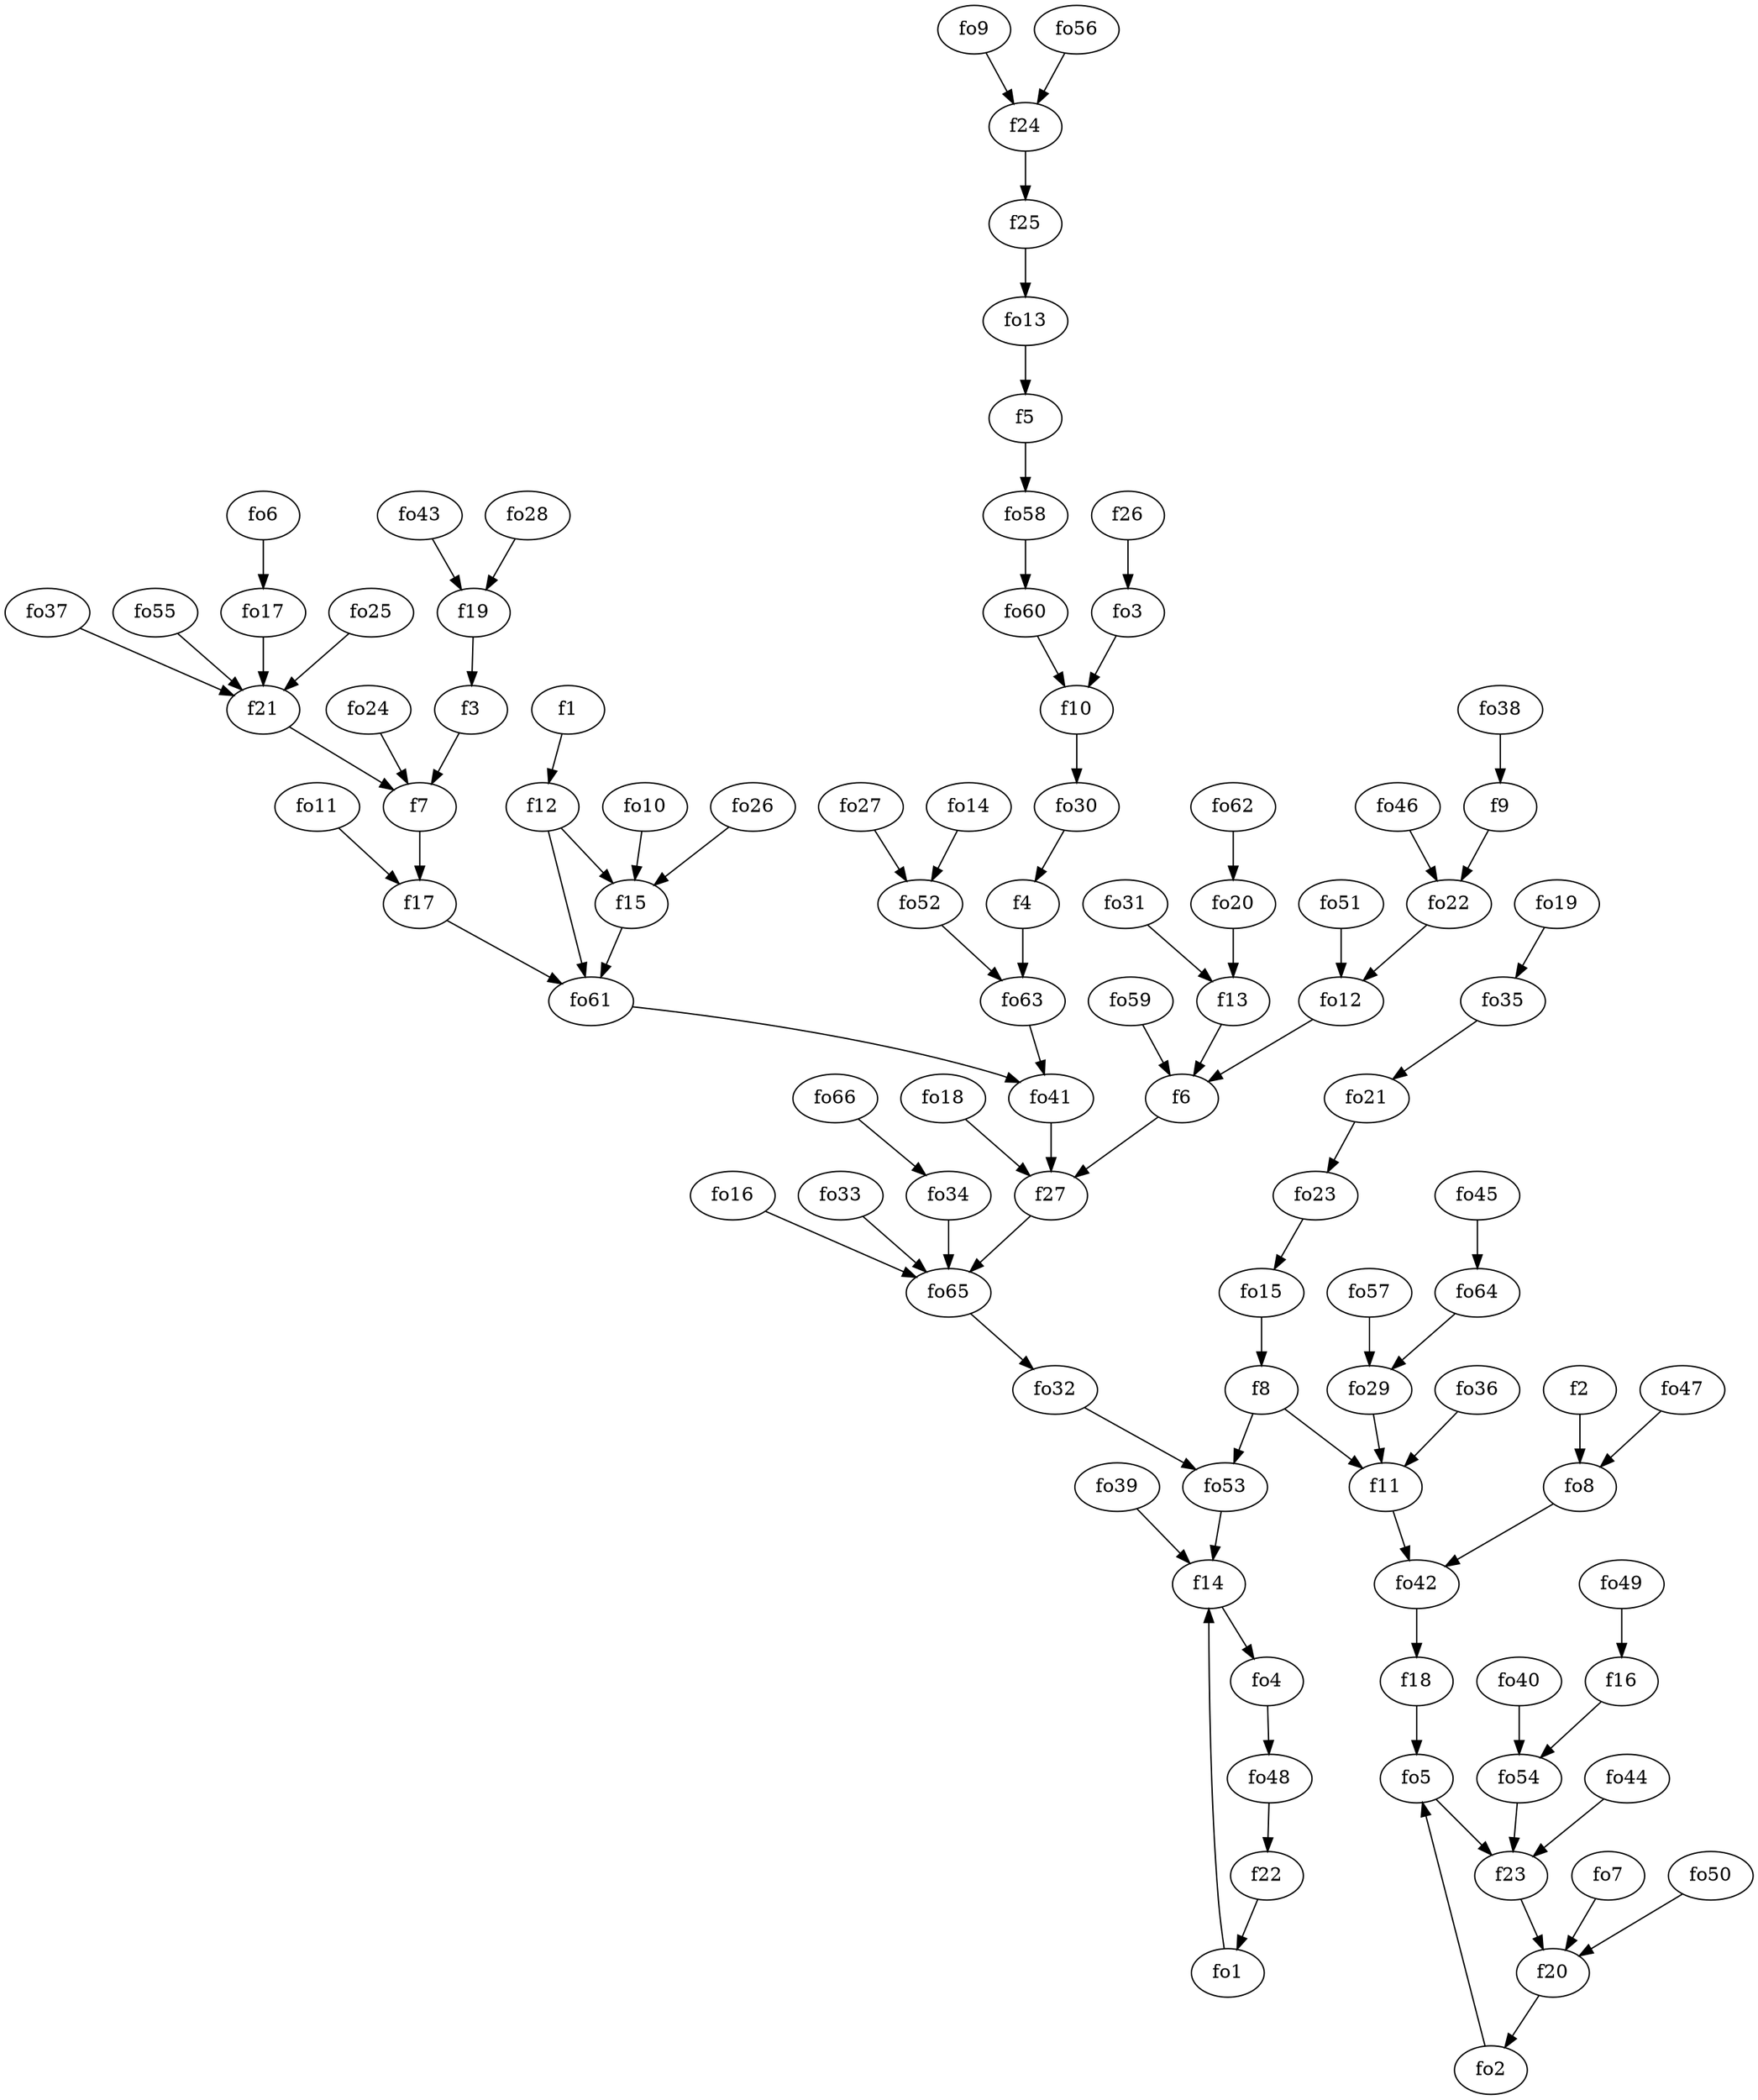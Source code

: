 strict digraph  {
f1;
f2;
f3;
f4;
f5;
f6;
f7;
f8;
f9;
f10;
f11;
f12;
f13;
f14;
f15;
f16;
f17;
f18;
f19;
f20;
f21;
f22;
f23;
f24;
f25;
f26;
f27;
fo1;
fo2;
fo3;
fo4;
fo5;
fo6;
fo7;
fo8;
fo9;
fo10;
fo11;
fo12;
fo13;
fo14;
fo15;
fo16;
fo17;
fo18;
fo19;
fo20;
fo21;
fo22;
fo23;
fo24;
fo25;
fo26;
fo27;
fo28;
fo29;
fo30;
fo31;
fo32;
fo33;
fo34;
fo35;
fo36;
fo37;
fo38;
fo39;
fo40;
fo41;
fo42;
fo43;
fo44;
fo45;
fo46;
fo47;
fo48;
fo49;
fo50;
fo51;
fo52;
fo53;
fo54;
fo55;
fo56;
fo57;
fo58;
fo59;
fo60;
fo61;
fo62;
fo63;
fo64;
fo65;
fo66;
f1 -> f12  [weight=2];
f2 -> fo8  [weight=2];
f3 -> f7  [weight=2];
f4 -> fo63  [weight=2];
f5 -> fo58  [weight=2];
f6 -> f27  [weight=2];
f7 -> f17  [weight=2];
f8 -> f11  [weight=2];
f8 -> fo53  [weight=2];
f9 -> fo22  [weight=2];
f10 -> fo30  [weight=2];
f11 -> fo42  [weight=2];
f12 -> fo61  [weight=2];
f12 -> f15  [weight=2];
f13 -> f6  [weight=2];
f14 -> fo4  [weight=2];
f15 -> fo61  [weight=2];
f16 -> fo54  [weight=2];
f17 -> fo61  [weight=2];
f18 -> fo5  [weight=2];
f19 -> f3  [weight=2];
f20 -> fo2  [weight=2];
f21 -> f7  [weight=2];
f22 -> fo1  [weight=2];
f23 -> f20  [weight=2];
f24 -> f25  [weight=2];
f25 -> fo13  [weight=2];
f26 -> fo3  [weight=2];
f27 -> fo65  [weight=2];
fo1 -> f14  [weight=2];
fo2 -> fo5  [weight=2];
fo3 -> f10  [weight=2];
fo4 -> fo48  [weight=2];
fo5 -> f23  [weight=2];
fo6 -> fo17  [weight=2];
fo7 -> f20  [weight=2];
fo8 -> fo42  [weight=2];
fo9 -> f24  [weight=2];
fo10 -> f15  [weight=2];
fo11 -> f17  [weight=2];
fo12 -> f6  [weight=2];
fo13 -> f5  [weight=2];
fo14 -> fo52  [weight=2];
fo15 -> f8  [weight=2];
fo16 -> fo65  [weight=2];
fo17 -> f21  [weight=2];
fo18 -> f27  [weight=2];
fo19 -> fo35  [weight=2];
fo20 -> f13  [weight=2];
fo21 -> fo23  [weight=2];
fo22 -> fo12  [weight=2];
fo23 -> fo15  [weight=2];
fo24 -> f7  [weight=2];
fo25 -> f21  [weight=2];
fo26 -> f15  [weight=2];
fo27 -> fo52  [weight=2];
fo28 -> f19  [weight=2];
fo29 -> f11  [weight=2];
fo30 -> f4  [weight=2];
fo31 -> f13  [weight=2];
fo32 -> fo53  [weight=2];
fo33 -> fo65  [weight=2];
fo34 -> fo65  [weight=2];
fo35 -> fo21  [weight=2];
fo36 -> f11  [weight=2];
fo37 -> f21  [weight=2];
fo38 -> f9  [weight=2];
fo39 -> f14  [weight=2];
fo40 -> fo54  [weight=2];
fo41 -> f27  [weight=2];
fo42 -> f18  [weight=2];
fo43 -> f19  [weight=2];
fo44 -> f23  [weight=2];
fo45 -> fo64  [weight=2];
fo46 -> fo22  [weight=2];
fo47 -> fo8  [weight=2];
fo48 -> f22  [weight=2];
fo49 -> f16  [weight=2];
fo50 -> f20  [weight=2];
fo51 -> fo12  [weight=2];
fo52 -> fo63  [weight=2];
fo53 -> f14  [weight=2];
fo54 -> f23  [weight=2];
fo55 -> f21  [weight=2];
fo56 -> f24  [weight=2];
fo57 -> fo29  [weight=2];
fo58 -> fo60  [weight=2];
fo59 -> f6  [weight=2];
fo60 -> f10  [weight=2];
fo61 -> fo41  [weight=2];
fo62 -> fo20  [weight=2];
fo63 -> fo41  [weight=2];
fo64 -> fo29  [weight=2];
fo65 -> fo32  [weight=2];
fo66 -> fo34  [weight=2];
}
